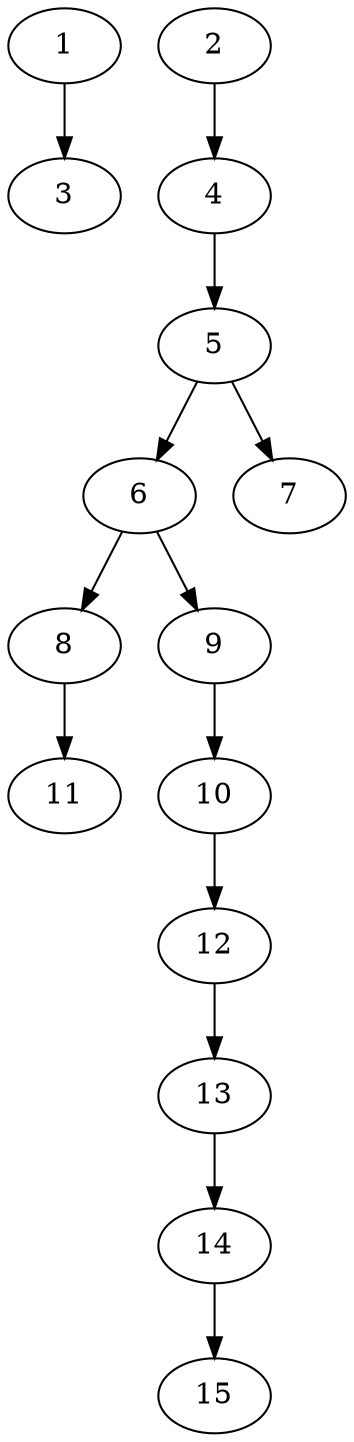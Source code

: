 // DAG automatically generated by daggen at Thu Oct  3 13:59:26 2019
// ./daggen --dot -n 15 --ccr 0.3 --fat 0.3 --regular 0.5 --density 0.5 --mindata 5242880 --maxdata 52428800 
digraph G {
  1 [size="36130133", alpha="0.05", expect_size="10839040"] 
  1 -> 3 [size ="10839040"]
  2 [size="98181120", alpha="0.02", expect_size="29454336"] 
  2 -> 4 [size ="29454336"]
  3 [size="113906347", alpha="0.16", expect_size="34171904"] 
  4 [size="88142507", alpha="0.06", expect_size="26442752"] 
  4 -> 5 [size ="26442752"]
  5 [size="32109227", alpha="0.04", expect_size="9632768"] 
  5 -> 6 [size ="9632768"]
  5 -> 7 [size ="9632768"]
  6 [size="147336533", alpha="0.02", expect_size="44200960"] 
  6 -> 8 [size ="44200960"]
  6 -> 9 [size ="44200960"]
  7 [size="122241707", alpha="0.02", expect_size="36672512"] 
  8 [size="112554667", alpha="0.05", expect_size="33766400"] 
  8 -> 11 [size ="33766400"]
  9 [size="67478187", alpha="0.03", expect_size="20243456"] 
  9 -> 10 [size ="20243456"]
  10 [size="127423147", alpha="0.05", expect_size="38226944"] 
  10 -> 12 [size ="38226944"]
  11 [size="82169173", alpha="0.17", expect_size="24650752"] 
  12 [size="118548480", alpha="0.16", expect_size="35564544"] 
  12 -> 13 [size ="35564544"]
  13 [size="131372373", alpha="0.00", expect_size="39411712"] 
  13 -> 14 [size ="39411712"]
  14 [size="99560107", alpha="0.00", expect_size="29868032"] 
  14 -> 15 [size ="29868032"]
  15 [size="148862293", alpha="0.09", expect_size="44658688"] 
}
